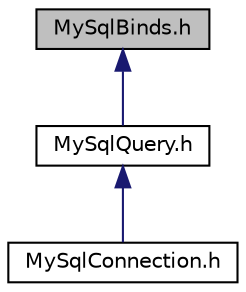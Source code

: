 digraph "MySqlBinds.h"
{
  edge [fontname="Helvetica",fontsize="10",labelfontname="Helvetica",labelfontsize="10"];
  node [fontname="Helvetica",fontsize="10",shape=record];
  Node4 [label="MySqlBinds.h",height=0.2,width=0.4,color="black", fillcolor="grey75", style="filled", fontcolor="black"];
  Node4 -> Node5 [dir="back",color="midnightblue",fontsize="10",style="solid",fontname="Helvetica"];
  Node5 [label="MySqlQuery.h",height=0.2,width=0.4,color="black", fillcolor="white", style="filled",URL="$_my_sql_query_8h.html"];
  Node5 -> Node6 [dir="back",color="midnightblue",fontsize="10",style="solid",fontname="Helvetica"];
  Node6 [label="MySqlConnection.h",height=0.2,width=0.4,color="black", fillcolor="white", style="filled",URL="$_my_sql_connection_8h.html"];
}

